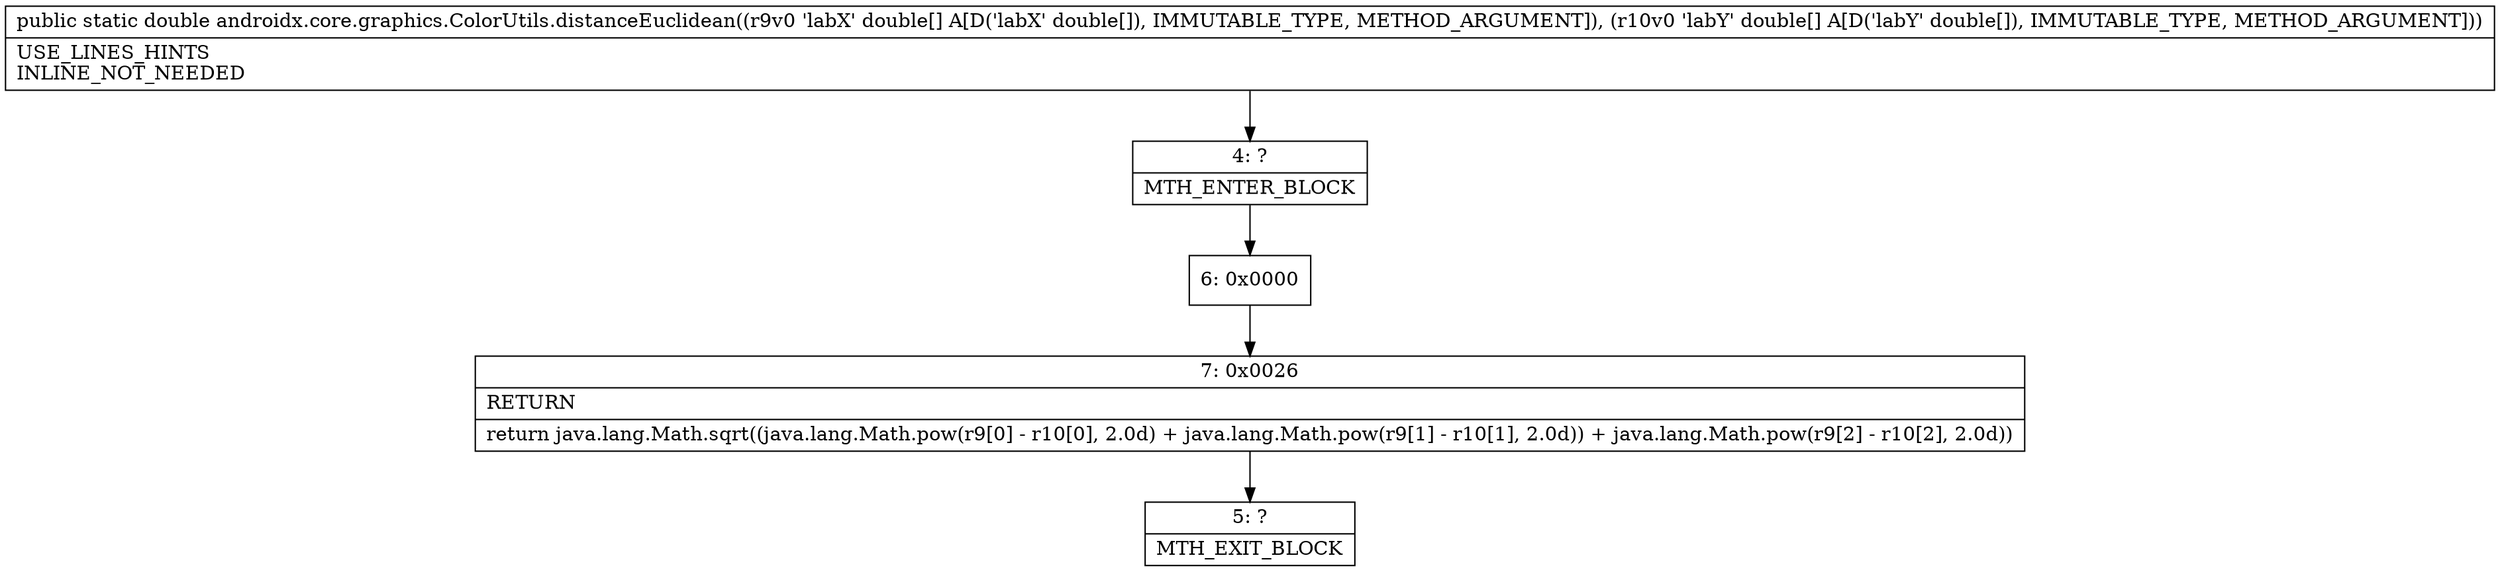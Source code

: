 digraph "CFG forandroidx.core.graphics.ColorUtils.distanceEuclidean([D[D)D" {
Node_4 [shape=record,label="{4\:\ ?|MTH_ENTER_BLOCK\l}"];
Node_6 [shape=record,label="{6\:\ 0x0000}"];
Node_7 [shape=record,label="{7\:\ 0x0026|RETURN\l|return java.lang.Math.sqrt((java.lang.Math.pow(r9[0] \- r10[0], 2.0d) + java.lang.Math.pow(r9[1] \- r10[1], 2.0d)) + java.lang.Math.pow(r9[2] \- r10[2], 2.0d))\l}"];
Node_5 [shape=record,label="{5\:\ ?|MTH_EXIT_BLOCK\l}"];
MethodNode[shape=record,label="{public static double androidx.core.graphics.ColorUtils.distanceEuclidean((r9v0 'labX' double[] A[D('labX' double[]), IMMUTABLE_TYPE, METHOD_ARGUMENT]), (r10v0 'labY' double[] A[D('labY' double[]), IMMUTABLE_TYPE, METHOD_ARGUMENT]))  | USE_LINES_HINTS\lINLINE_NOT_NEEDED\l}"];
MethodNode -> Node_4;Node_4 -> Node_6;
Node_6 -> Node_7;
Node_7 -> Node_5;
}

